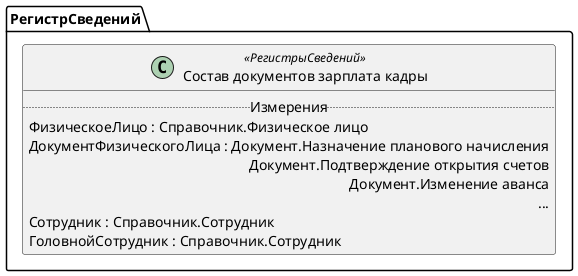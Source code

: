 ﻿@startuml СоставДокументовЗарплатаКадры
'!include templates.wsd
'..\include templates.wsd
class РегистрСведений.СоставДокументовЗарплатаКадры as "Состав документов зарплата кадры" <<РегистрыСведений>>
{
..Измерения..
ФизическоеЛицо : Справочник.Физическое лицо
ДокументФизическогоЛица : Документ.Назначение планового начисления\rДокумент.Подтверждение открытия счетов\rДокумент.Изменение аванса\r...
Сотрудник : Справочник.Сотрудник
ГоловнойСотрудник : Справочник.Сотрудник
}
@enduml
